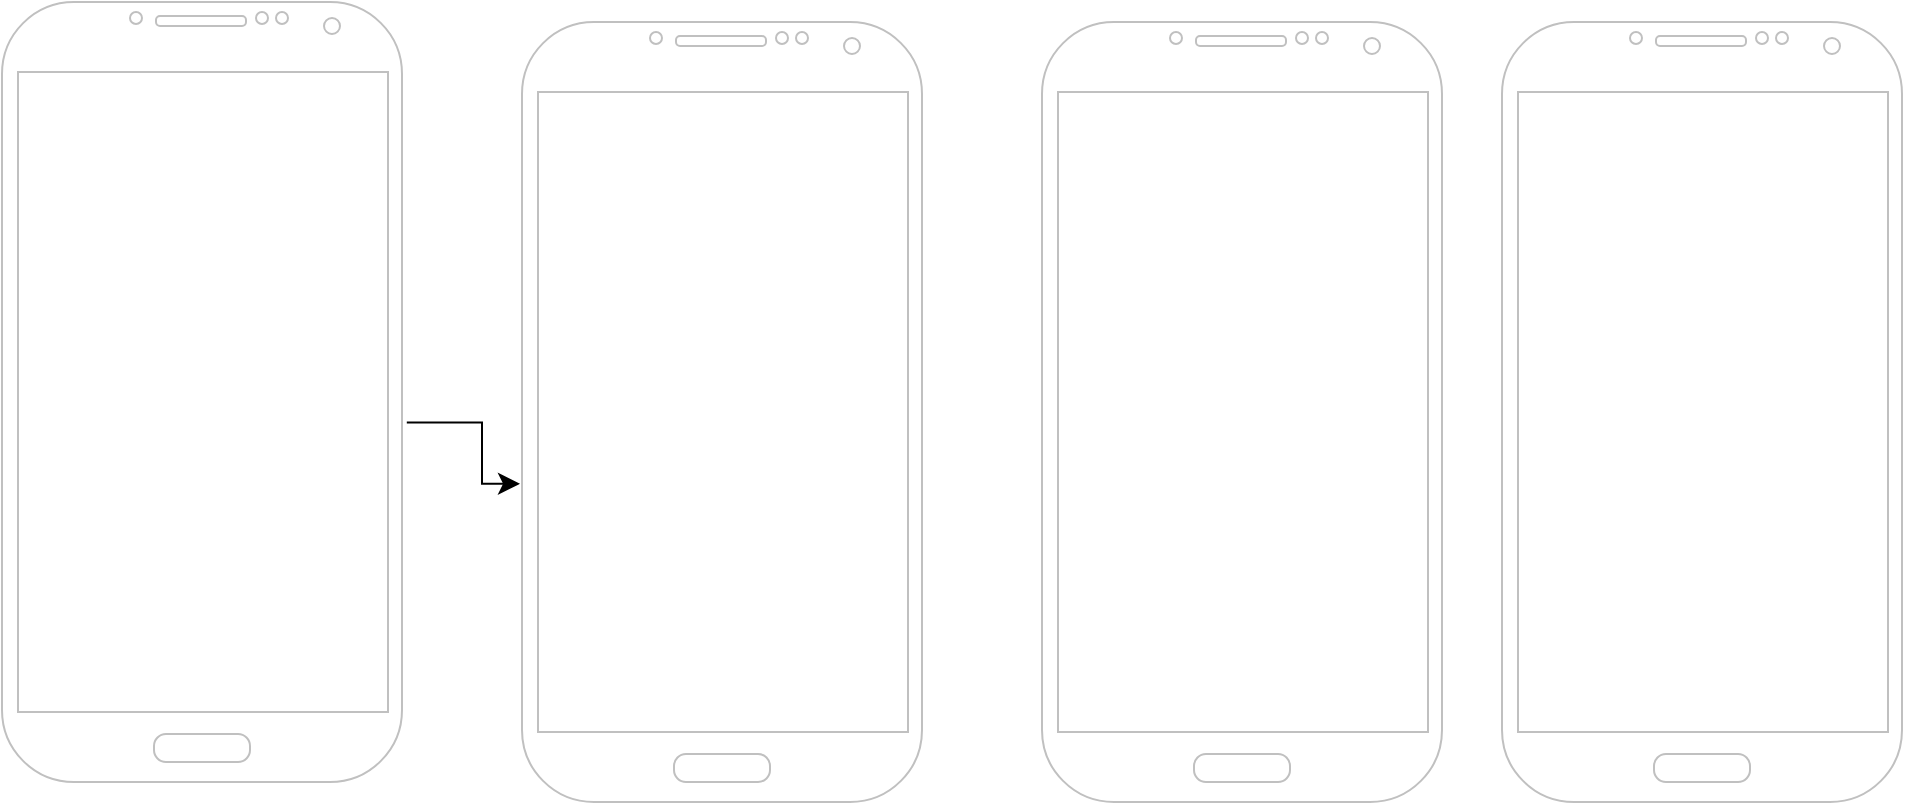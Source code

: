 <mxfile version="22.0.8" type="github">
  <diagram name="Page-1" id="m7MwxCSqvZ7dHv7TJQ93">
    <mxGraphModel dx="1783" dy="521" grid="1" gridSize="10" guides="1" tooltips="1" connect="1" arrows="1" fold="1" page="1" pageScale="1" pageWidth="827" pageHeight="1169" math="0" shadow="0">
      <root>
        <mxCell id="0" />
        <mxCell id="1" parent="0" />
        <mxCell id="74x4yeRU4BjxGWpXoHVY-1" value="" style="verticalLabelPosition=bottom;verticalAlign=top;html=1;shadow=0;dashed=0;strokeWidth=1;shape=mxgraph.android.phone2;strokeColor=#c0c0c0;" vertex="1" parent="1">
          <mxGeometry x="-20" y="10" width="200" height="390" as="geometry" />
        </mxCell>
        <mxCell id="74x4yeRU4BjxGWpXoHVY-2" value="" style="verticalLabelPosition=bottom;verticalAlign=top;html=1;shadow=0;dashed=0;strokeWidth=1;shape=mxgraph.android.phone2;strokeColor=#c0c0c0;" vertex="1" parent="1">
          <mxGeometry x="470" y="10" width="200" height="390" as="geometry" />
        </mxCell>
        <mxCell id="74x4yeRU4BjxGWpXoHVY-3" value="" style="verticalLabelPosition=bottom;verticalAlign=top;html=1;shadow=0;dashed=0;strokeWidth=1;shape=mxgraph.android.phone2;strokeColor=#c0c0c0;" vertex="1" parent="1">
          <mxGeometry x="240" y="10" width="200" height="390" as="geometry" />
        </mxCell>
        <mxCell id="74x4yeRU4BjxGWpXoHVY-4" value="" style="verticalLabelPosition=bottom;verticalAlign=top;html=1;shadow=0;dashed=0;strokeWidth=1;shape=mxgraph.android.phone2;strokeColor=#c0c0c0;" vertex="1" parent="1">
          <mxGeometry x="-280" width="200" height="390" as="geometry" />
        </mxCell>
        <mxCell id="74x4yeRU4BjxGWpXoHVY-6" value="" style="edgeStyle=segmentEdgeStyle;endArrow=classic;html=1;curved=0;rounded=0;endSize=8;startSize=8;sourcePerimeterSpacing=0;targetPerimeterSpacing=0;exitX=1.012;exitY=0.539;exitDx=0;exitDy=0;exitPerimeter=0;entryX=-0.005;entryY=0.592;entryDx=0;entryDy=0;entryPerimeter=0;" edge="1" parent="1" source="74x4yeRU4BjxGWpXoHVY-4" target="74x4yeRU4BjxGWpXoHVY-1">
          <mxGeometry width="100" relative="1" as="geometry">
            <mxPoint x="-40" y="200" as="sourcePoint" />
            <mxPoint x="10" y="240" as="targetPoint" />
            <Array as="points">
              <mxPoint x="-40" y="210" />
              <mxPoint x="-40" y="241" />
            </Array>
          </mxGeometry>
        </mxCell>
      </root>
    </mxGraphModel>
  </diagram>
</mxfile>
